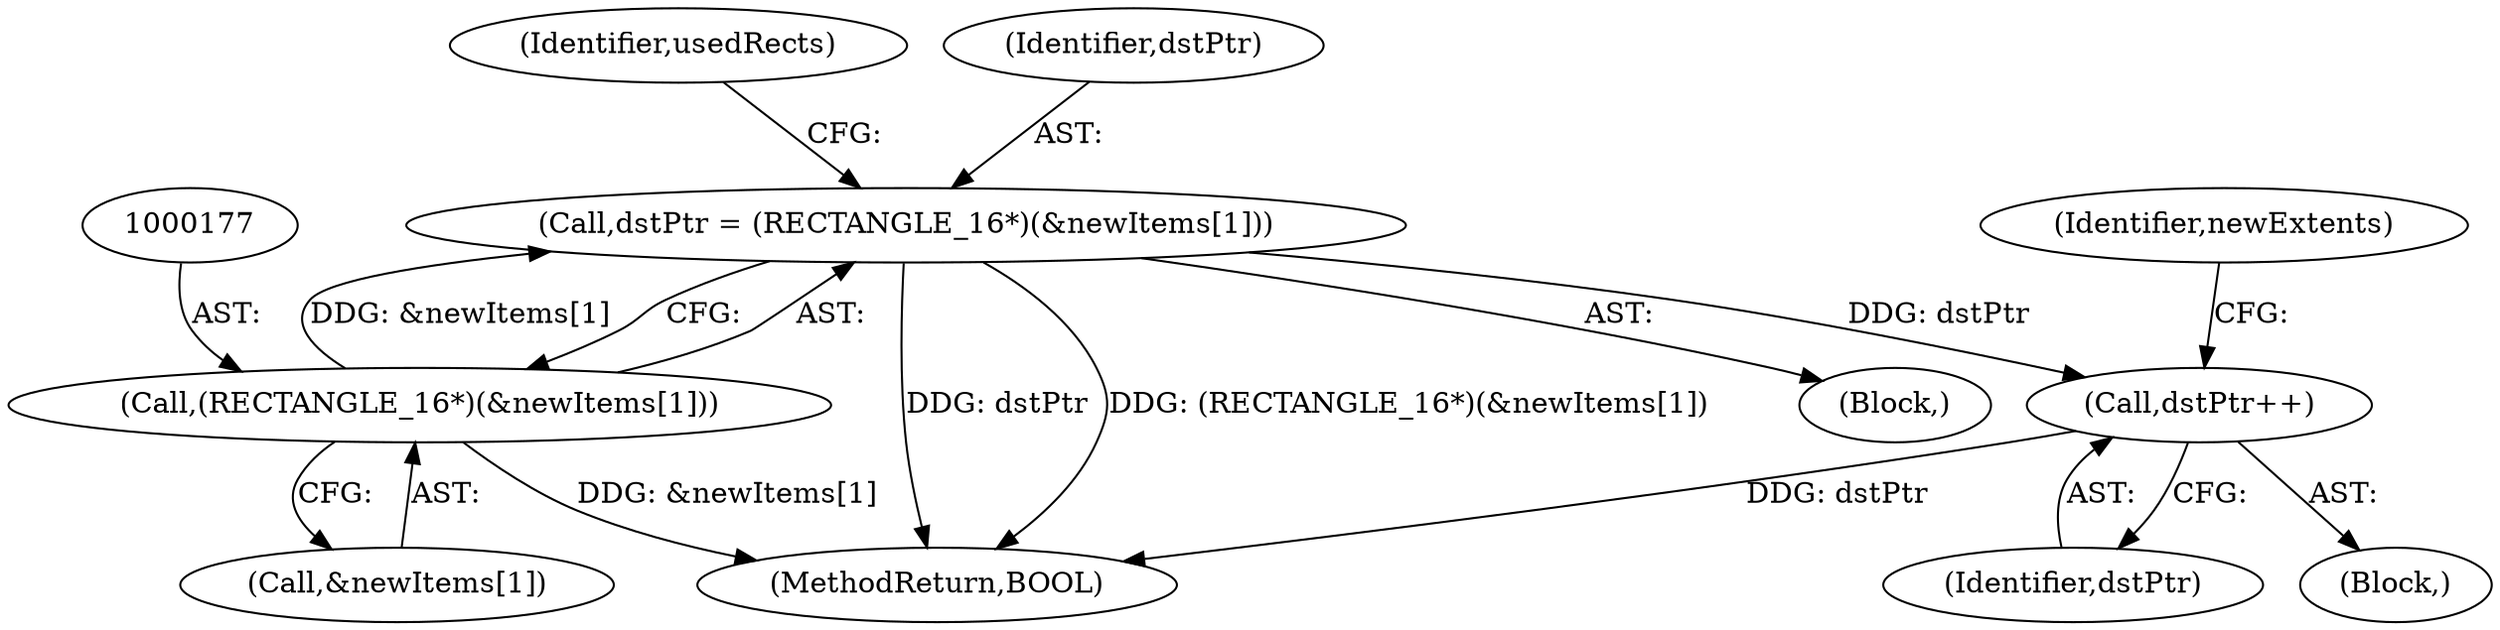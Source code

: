 digraph "0_FreeRDP_fc80ab45621bd966f70594c0b7393ec005a94007_0@pointer" {
"1000223" [label="(Call,dstPtr++)"];
"1000174" [label="(Call,dstPtr = (RECTANGLE_16*)(&newItems[1]))"];
"1000176" [label="(Call,(RECTANGLE_16*)(&newItems[1]))"];
"1000341" [label="(MethodReturn,BOOL)"];
"1000228" [label="(Identifier,newExtents)"];
"1000183" [label="(Identifier,usedRects)"];
"1000106" [label="(Block,)"];
"1000178" [label="(Call,&newItems[1])"];
"1000176" [label="(Call,(RECTANGLE_16*)(&newItems[1]))"];
"1000224" [label="(Identifier,dstPtr)"];
"1000216" [label="(Block,)"];
"1000175" [label="(Identifier,dstPtr)"];
"1000174" [label="(Call,dstPtr = (RECTANGLE_16*)(&newItems[1]))"];
"1000223" [label="(Call,dstPtr++)"];
"1000223" -> "1000216"  [label="AST: "];
"1000223" -> "1000224"  [label="CFG: "];
"1000224" -> "1000223"  [label="AST: "];
"1000228" -> "1000223"  [label="CFG: "];
"1000223" -> "1000341"  [label="DDG: dstPtr"];
"1000174" -> "1000223"  [label="DDG: dstPtr"];
"1000174" -> "1000106"  [label="AST: "];
"1000174" -> "1000176"  [label="CFG: "];
"1000175" -> "1000174"  [label="AST: "];
"1000176" -> "1000174"  [label="AST: "];
"1000183" -> "1000174"  [label="CFG: "];
"1000174" -> "1000341"  [label="DDG: (RECTANGLE_16*)(&newItems[1])"];
"1000174" -> "1000341"  [label="DDG: dstPtr"];
"1000176" -> "1000174"  [label="DDG: &newItems[1]"];
"1000176" -> "1000178"  [label="CFG: "];
"1000177" -> "1000176"  [label="AST: "];
"1000178" -> "1000176"  [label="AST: "];
"1000176" -> "1000341"  [label="DDG: &newItems[1]"];
}
